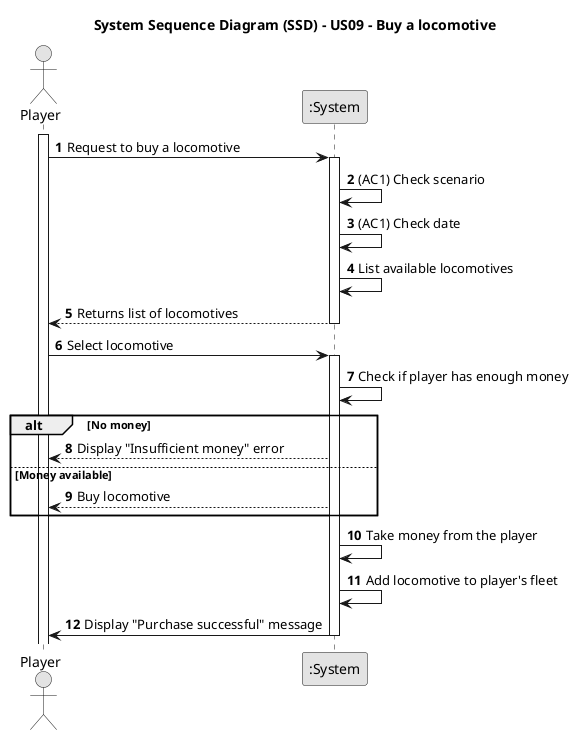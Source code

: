 @startuml
skinparam monochrome true
skinparam packageStyle rectangle
skinparam shadowing false

title System Sequence Diagram (SSD) - US09 - Buy a locomotive

autonumber

actor Player

participant ":System" as System
activate Player

Player -> System :Request to buy a locomotive
activate System
System -> System :(AC1) Check scenario
System -> System :(AC1) Check date
System -> System :List available locomotives
System --> Player :Returns list of locomotives
deactivate System
Player -> System :Select locomotive
activate System

System -> System :Check if player has enough money

alt No money
     System --> Player :Display "Insufficient money" error
else Money available
     System --> Player :Buy locomotive
end


activate System
System -> System :Take money from the player
System -> System :Add locomotive to player's fleet
System -> Player :Display "Purchase successful" message
deactivate System

@enduml